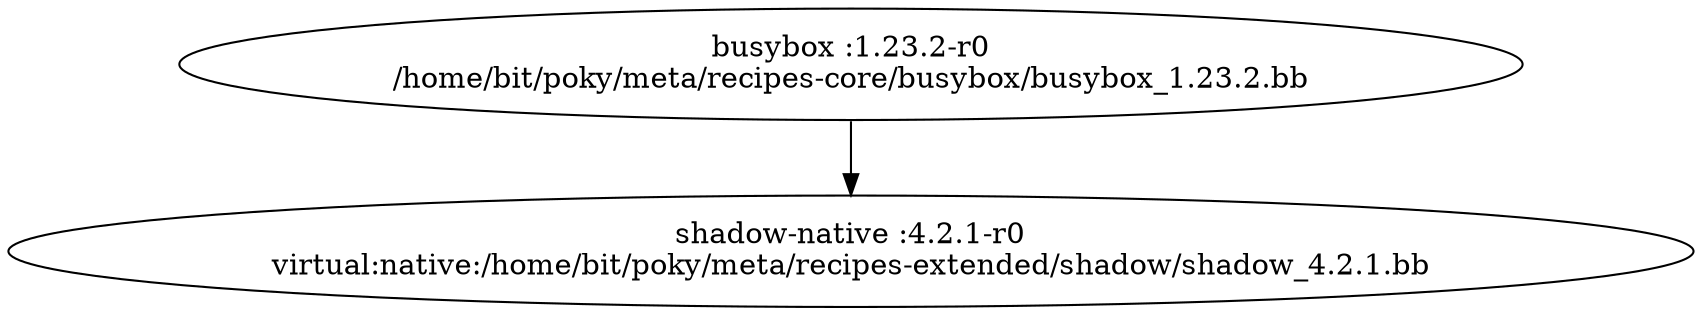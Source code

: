 digraph depends {
    "busybox" [label = "busybox :1.23.2-r0\n/home/bit/poky/meta/recipes-core/busybox/busybox_1.23.2.bb"]
    "busybox" -> "shadow-native"
    "shadow-native" [label = "shadow-native :4.2.1-r0\nvirtual:native:/home/bit/poky/meta/recipes-extended/shadow/shadow_4.2.1.bb"]
}

